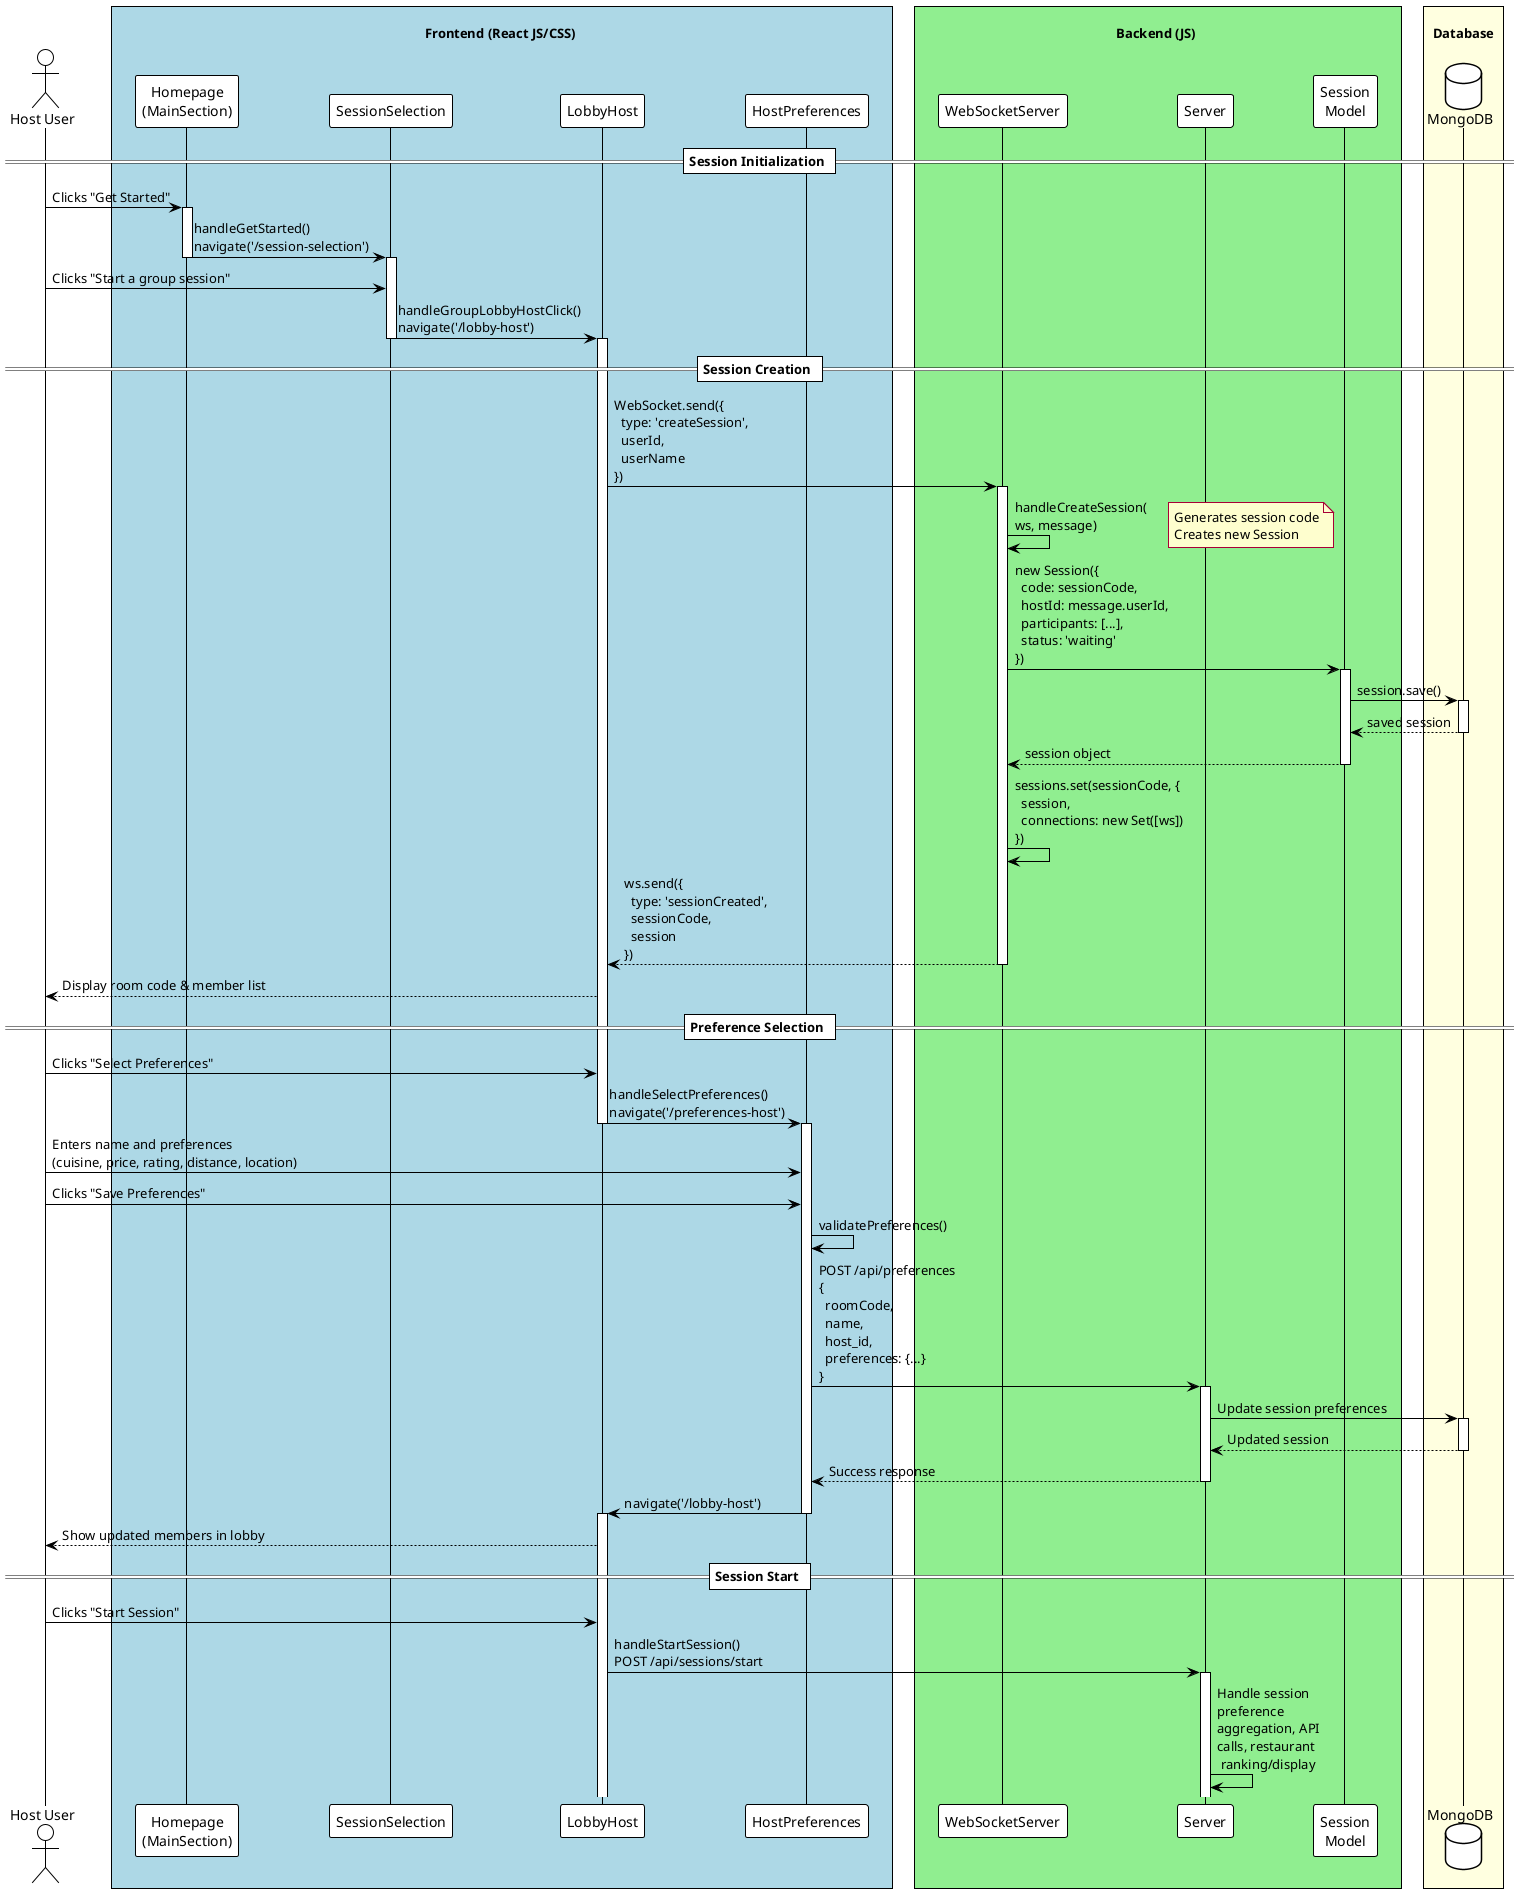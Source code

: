 @startuml start_group_session

!theme plain
skinparam ParticipantPadding 20
skinparam BoxPadding 10
skinparam NoteBackgroundColor #FEFECE
skinparam NoteBorderColor #A80036

actor "Host User" as User

box \nFrontend (React JS/CSS) #LightBlue
participant "Homepage\n(MainSection)" as Home
participant "SessionSelection" as Select
participant "LobbyHost" as Lobby
participant "HostPreferences" as Prefs
end box

box \nBackend (JS) #LightGreen
participant "WebSocketServer" as WSS
participant "Server" as Server
participant "Session\nModel" as Model
end box

box \nDatabase\n #LightYellow
database "MongoDB" as DB
end box


== Session Initialization ==
User -> Home: Clicks "Get Started"
activate Home
Home -> Select: handleGetStarted()\nnavigate('/session-selection')
deactivate Home

activate Select
User -> Select: Clicks "Start a group session"
Select -> Lobby: handleGroupLobbyHostClick()\nnavigate('/lobby-host')
deactivate Select

== Session Creation ==
activate Lobby
Lobby -> WSS: WebSocket.send({\n  type: 'createSession',\n  userId,\n  userName\n})
activate WSS

WSS -> WSS: handleCreateSession(\nws, message)
note right: Generates session code\nCreates new Session

WSS -> Model: new Session({\n  code: sessionCode,\n  hostId: message.userId,\n  participants: [...],\n  status: 'waiting'\n})
activate Model

Model -> DB: session.save()
activate DB
DB --> Model: saved session
deactivate DB

Model --> WSS: session object
deactivate Model

WSS -> WSS: sessions.set(sessionCode, {\n  session,\n  connections: new Set([ws])\n})

WSS --> Lobby: ws.send({\n  type: 'sessionCreated',\n  sessionCode,\n  session\n})
deactivate WSS

Lobby --> User: Display room code & member list

== Preference Selection ==
User -> Lobby: Clicks "Select Preferences"
Lobby -> Prefs: handleSelectPreferences()\nnavigate('/preferences-host')
deactivate Lobby

activate Prefs
User -> Prefs: Enters name and preferences\n(cuisine, price, rating, distance, location)
User -> Prefs: Clicks "Save Preferences"
Prefs -> Prefs: validatePreferences()

Prefs -> Server: POST /api/preferences\n{\n  roomCode,\n  name,\n  host_id,\n  preferences: {...}\n}
activate Server

Server -> DB: Update session preferences
activate DB
DB --> Server: Updated session
deactivate DB

Server --> Prefs: Success response
deactivate Server

Prefs -> Lobby: navigate('/lobby-host')
deactivate Prefs

activate Lobby
Lobby --> User: Show updated members in lobby

== Session Start ==
User -> Lobby: Clicks "Start Session"
Lobby -> Server: handleStartSession()\nPOST /api/sessions/start
activate Server

Server -> Server: Handle session \npreference \naggregation, API \ncalls, restaurant \n ranking/display